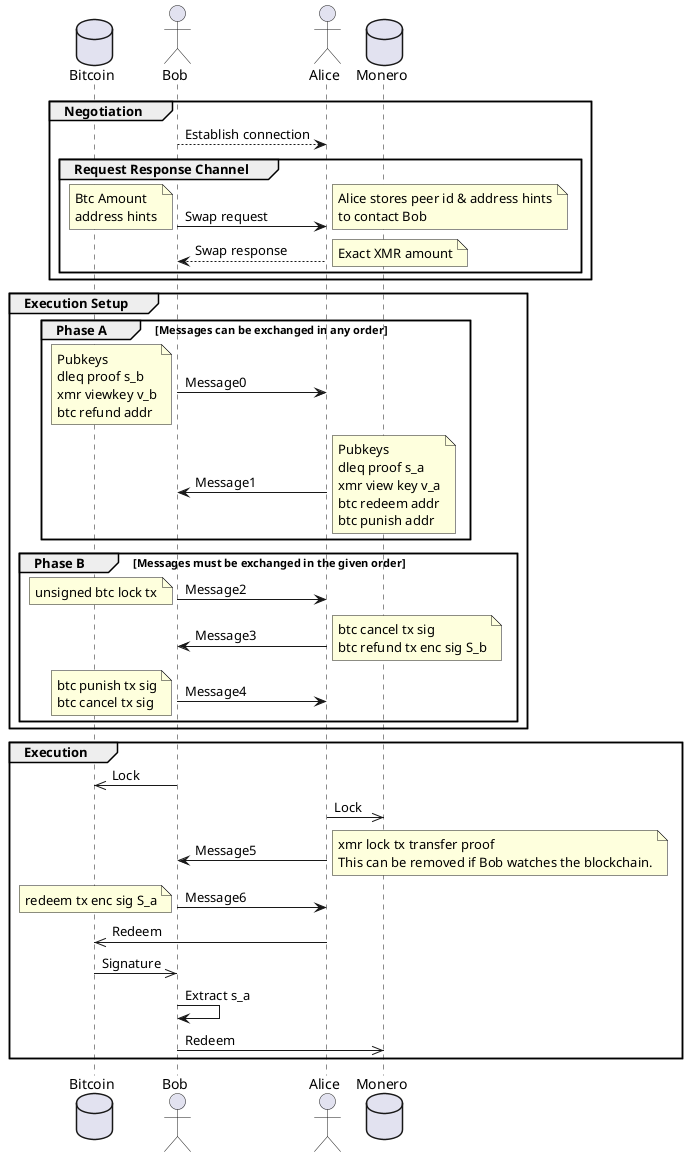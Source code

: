 @startuml
database Bitcoin
actor Bob
Actor Alice
database Monero

group Negotiation

    Bob --> Alice: Establish connection

    group Request Response Channel
        Bob -> Alice: Swap request
        note left: Btc Amount\naddress hints
        note right: Alice stores peer id & address hints\nto contact Bob

        Alice --> Bob: Swap response
        note right: Exact XMR amount
    end
end

group Execution Setup
    group Phase A [Messages can be exchanged in any order]
        Bob -> Alice: Message0
        note left: Pubkeys\ndleq proof s_b\nxmr viewkey v_b\nbtc refund addr

        Alice -> Bob: Message1
        note right: Pubkeys\ndleq proof s_a\nxmr view key v_a\nbtc redeem addr\nbtc punish addr
    end

    group Phase B [Messages must be exchanged in the given order]

        Bob -> Alice: Message2
        note left: unsigned btc lock tx

        Alice -> Bob: Message3
        note right: btc cancel tx sig\nbtc refund tx enc sig S_b

        Bob -> Alice: Message4
        note left: btc punish tx sig\nbtc cancel tx sig

    end
end

group Execution
    Bob ->> Bitcoin: Lock

    Alice ->> Monero: Lock

    Alice -> Bob: Message5
    note right: xmr lock tx transfer proof\nThis can be removed if Bob watches the blockchain.

    Bob -> Alice: Message6
    note left: redeem tx enc sig S_a

    Alice ->> Bitcoin: Redeem

    Bitcoin ->> Bob: Signature

    Bob -> Bob: Extract s_a

    Bob ->> Monero: Redeem
end

@enduml
